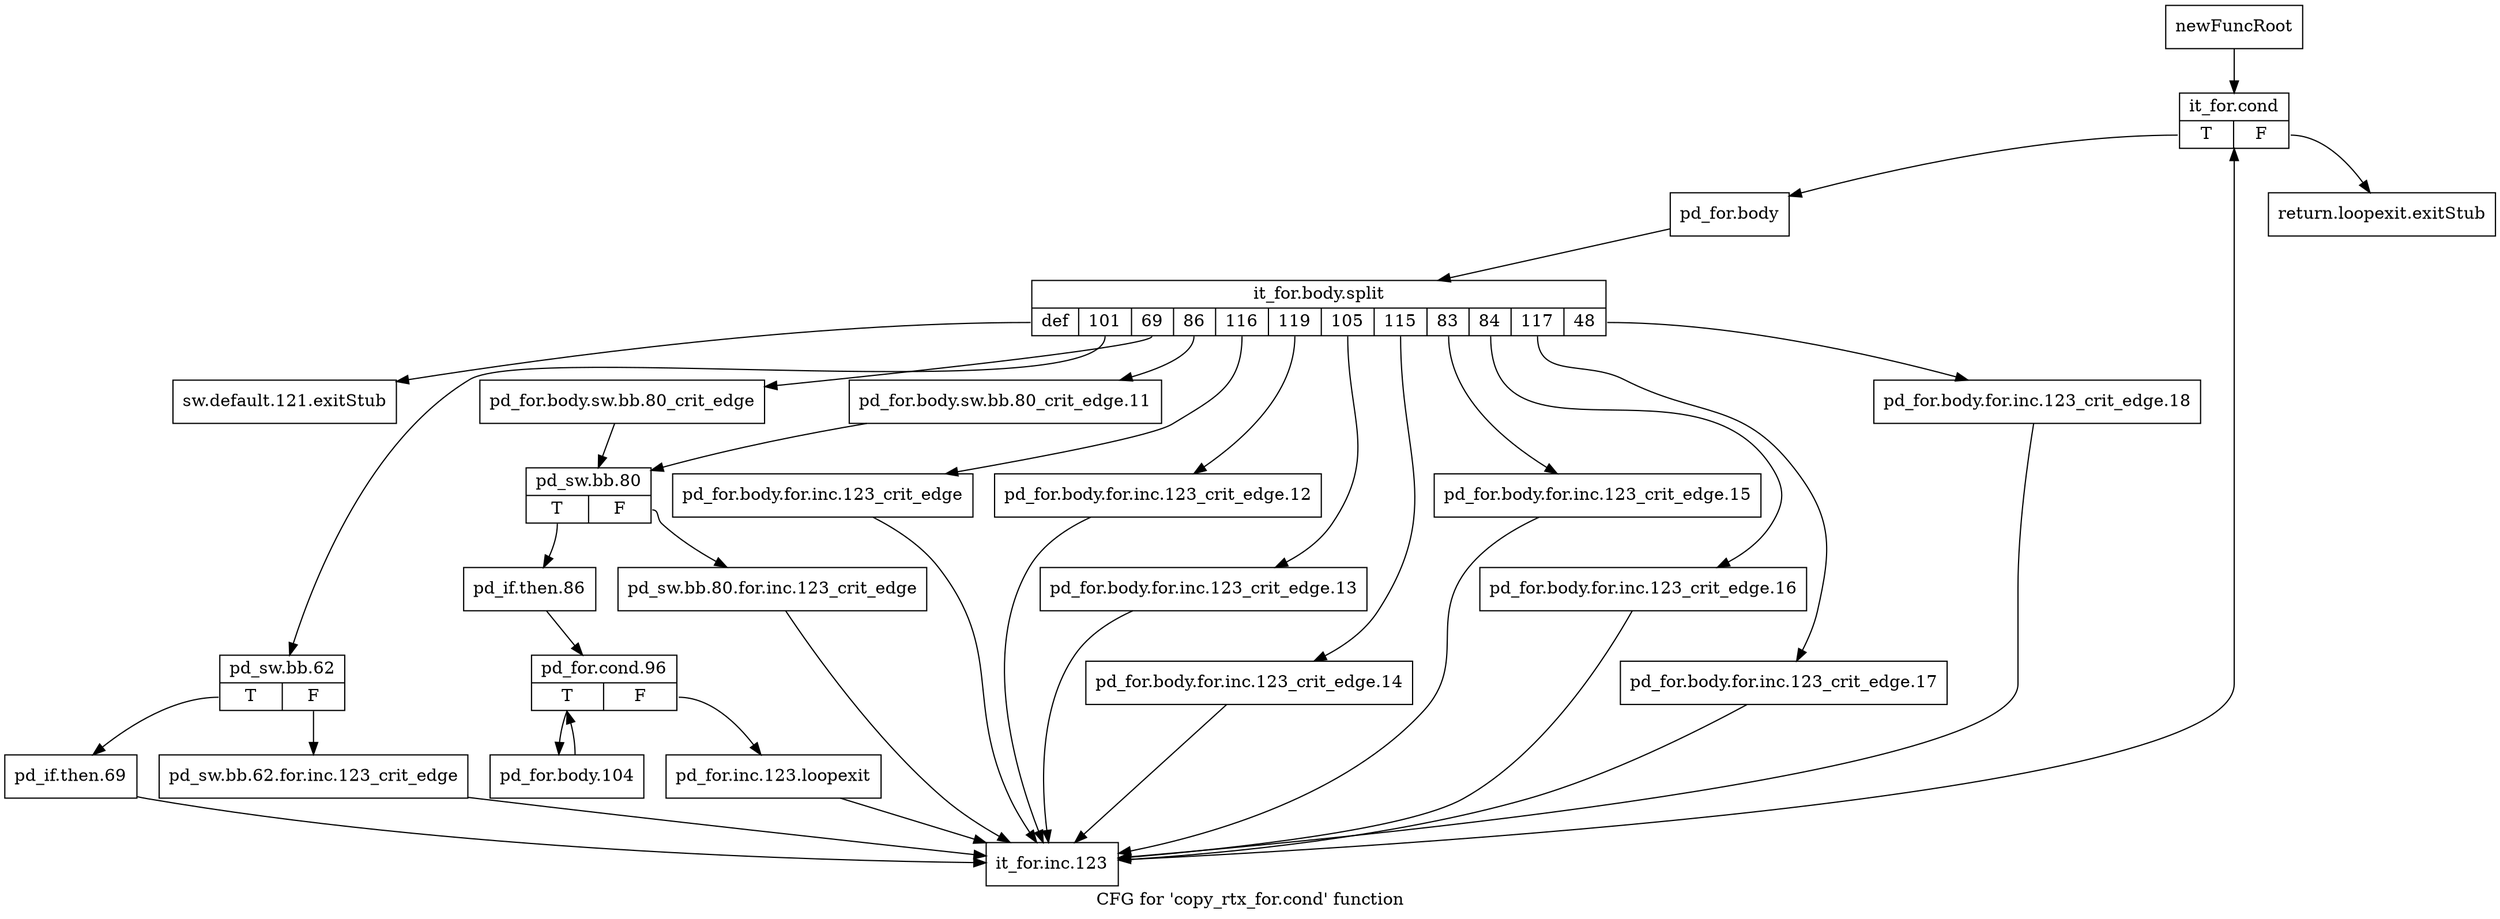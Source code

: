 digraph "CFG for 'copy_rtx_for.cond' function" {
	label="CFG for 'copy_rtx_for.cond' function";

	Node0xc073ca0 [shape=record,label="{newFuncRoot}"];
	Node0xc073ca0 -> Node0xc07d7b0;
	Node0xc073cf0 [shape=record,label="{return.loopexit.exitStub}"];
	Node0xc07d760 [shape=record,label="{sw.default.121.exitStub}"];
	Node0xc07d7b0 [shape=record,label="{it_for.cond|{<s0>T|<s1>F}}"];
	Node0xc07d7b0:s0 -> Node0xc07d800;
	Node0xc07d7b0:s1 -> Node0xc073cf0;
	Node0xc07d800 [shape=record,label="{pd_for.body}"];
	Node0xc07d800 -> Node0xf8e33b0;
	Node0xf8e33b0 [shape=record,label="{it_for.body.split|{<s0>def|<s1>101|<s2>69|<s3>86|<s4>116|<s5>119|<s6>105|<s7>115|<s8>83|<s9>84|<s10>117|<s11>48}}"];
	Node0xf8e33b0:s0 -> Node0xc07d760;
	Node0xf8e33b0:s1 -> Node0xc07dd50;
	Node0xf8e33b0:s2 -> Node0xc07db20;
	Node0xf8e33b0:s3 -> Node0xc07dad0;
	Node0xf8e33b0:s4 -> Node0xc07da80;
	Node0xf8e33b0:s5 -> Node0xc07da30;
	Node0xf8e33b0:s6 -> Node0xc07d9e0;
	Node0xf8e33b0:s7 -> Node0xc07d990;
	Node0xf8e33b0:s8 -> Node0xc07d940;
	Node0xf8e33b0:s9 -> Node0xc07d8f0;
	Node0xf8e33b0:s10 -> Node0xc07d8a0;
	Node0xf8e33b0:s11 -> Node0xc07d850;
	Node0xc07d850 [shape=record,label="{pd_for.body.for.inc.123_crit_edge.18}"];
	Node0xc07d850 -> Node0xc07de40;
	Node0xc07d8a0 [shape=record,label="{pd_for.body.for.inc.123_crit_edge.17}"];
	Node0xc07d8a0 -> Node0xc07de40;
	Node0xc07d8f0 [shape=record,label="{pd_for.body.for.inc.123_crit_edge.16}"];
	Node0xc07d8f0 -> Node0xc07de40;
	Node0xc07d940 [shape=record,label="{pd_for.body.for.inc.123_crit_edge.15}"];
	Node0xc07d940 -> Node0xc07de40;
	Node0xc07d990 [shape=record,label="{pd_for.body.for.inc.123_crit_edge.14}"];
	Node0xc07d990 -> Node0xc07de40;
	Node0xc07d9e0 [shape=record,label="{pd_for.body.for.inc.123_crit_edge.13}"];
	Node0xc07d9e0 -> Node0xc07de40;
	Node0xc07da30 [shape=record,label="{pd_for.body.for.inc.123_crit_edge.12}"];
	Node0xc07da30 -> Node0xc07de40;
	Node0xc07da80 [shape=record,label="{pd_for.body.for.inc.123_crit_edge}"];
	Node0xc07da80 -> Node0xc07de40;
	Node0xc07dad0 [shape=record,label="{pd_for.body.sw.bb.80_crit_edge.11}"];
	Node0xc07dad0 -> Node0xc07db70;
	Node0xc07db20 [shape=record,label="{pd_for.body.sw.bb.80_crit_edge}"];
	Node0xc07db20 -> Node0xc07db70;
	Node0xc07db70 [shape=record,label="{pd_sw.bb.80|{<s0>T|<s1>F}}"];
	Node0xc07db70:s0 -> Node0xc07dc10;
	Node0xc07db70:s1 -> Node0xc07dbc0;
	Node0xc07dbc0 [shape=record,label="{pd_sw.bb.80.for.inc.123_crit_edge}"];
	Node0xc07dbc0 -> Node0xc07de40;
	Node0xc07dc10 [shape=record,label="{pd_if.then.86}"];
	Node0xc07dc10 -> Node0xc07dc60;
	Node0xc07dc60 [shape=record,label="{pd_for.cond.96|{<s0>T|<s1>F}}"];
	Node0xc07dc60:s0 -> Node0xc07dd00;
	Node0xc07dc60:s1 -> Node0xc07dcb0;
	Node0xc07dcb0 [shape=record,label="{pd_for.inc.123.loopexit}"];
	Node0xc07dcb0 -> Node0xc07de40;
	Node0xc07dd00 [shape=record,label="{pd_for.body.104}"];
	Node0xc07dd00 -> Node0xc07dc60;
	Node0xc07dd50 [shape=record,label="{pd_sw.bb.62|{<s0>T|<s1>F}}"];
	Node0xc07dd50:s0 -> Node0xc07ddf0;
	Node0xc07dd50:s1 -> Node0xc07dda0;
	Node0xc07dda0 [shape=record,label="{pd_sw.bb.62.for.inc.123_crit_edge}"];
	Node0xc07dda0 -> Node0xc07de40;
	Node0xc07ddf0 [shape=record,label="{pd_if.then.69}"];
	Node0xc07ddf0 -> Node0xc07de40;
	Node0xc07de40 [shape=record,label="{it_for.inc.123}"];
	Node0xc07de40 -> Node0xc07d7b0;
}
